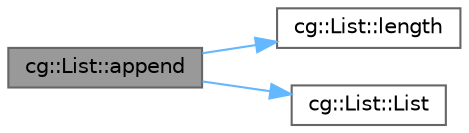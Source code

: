 digraph "cg::List::append"
{
 // LATEX_PDF_SIZE
  bgcolor="transparent";
  edge [fontname=Helvetica,fontsize=10,labelfontname=Helvetica,labelfontsize=10];
  node [fontname=Helvetica,fontsize=10,shape=box,height=0.2,width=0.4];
  rankdir="LR";
  Node1 [id="Node000001",label="cg::List::append",height=0.2,width=0.4,color="gray40", fillcolor="grey60", style="filled", fontcolor="black",tooltip=" "];
  Node1 -> Node2 [id="edge1_Node000001_Node000002",color="steelblue1",style="solid",tooltip=" "];
  Node2 [id="Node000002",label="cg::List::length",height=0.2,width=0.4,color="grey40", fillcolor="white", style="filled",URL="$classcg_1_1_list.html#a73e3b8793657d7d63d91752f078d93e2",tooltip=" "];
  Node1 -> Node3 [id="edge2_Node000001_Node000003",color="steelblue1",style="solid",tooltip=" "];
  Node3 [id="Node000003",label="cg::List::List",height=0.2,width=0.4,color="grey40", fillcolor="white", style="filled",URL="$classcg_1_1_list.html#ad53882e248bfaac17a2c7798d15272aa",tooltip=" "];
}
